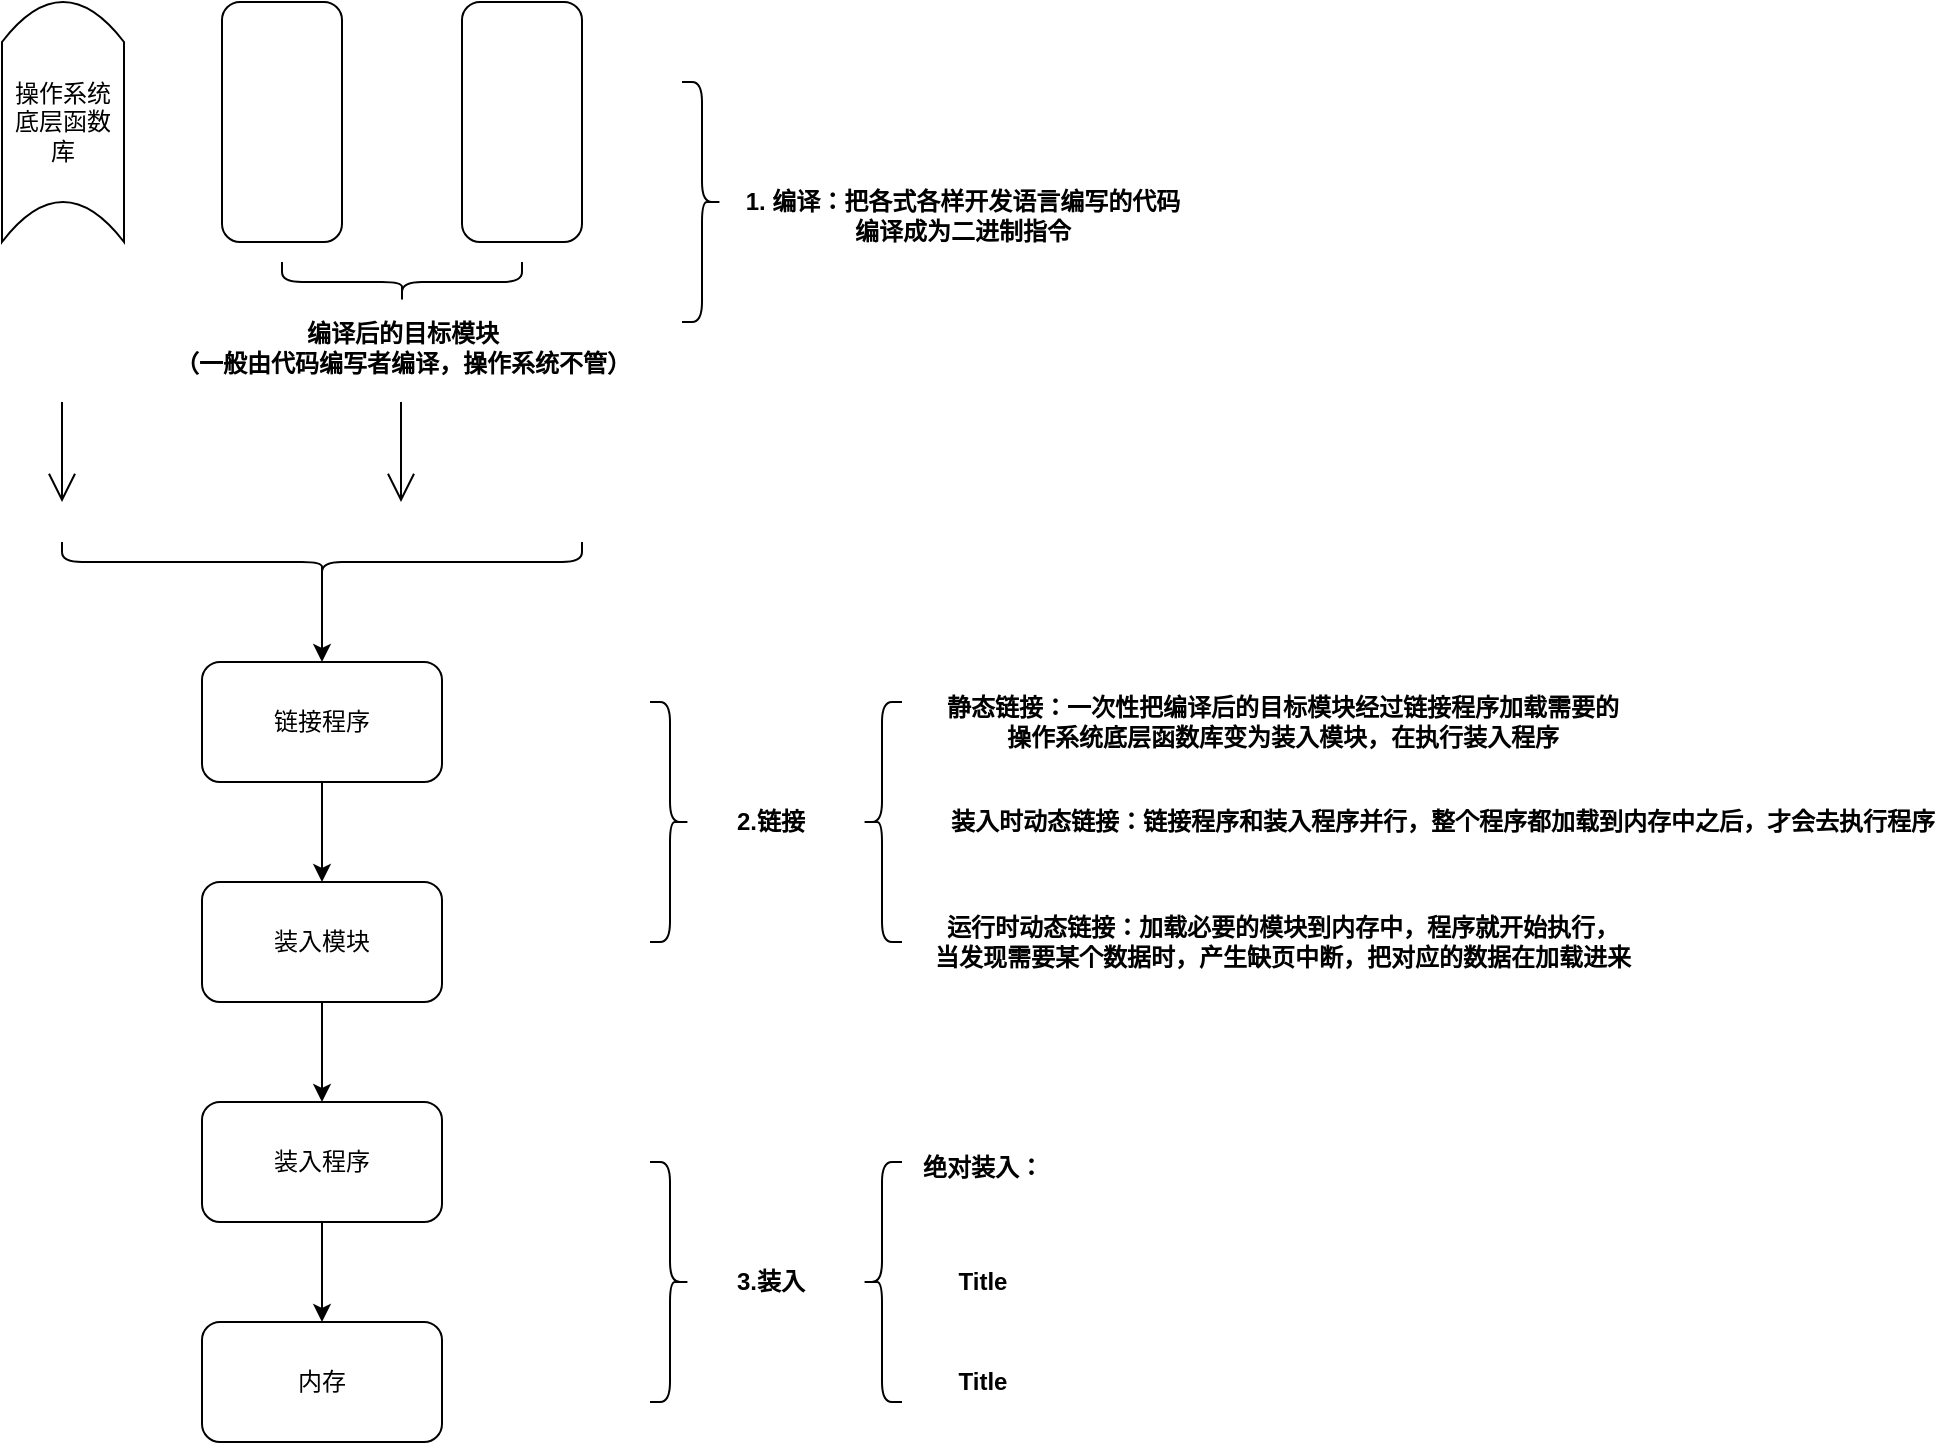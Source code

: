 <mxfile version="21.3.8" type="github">
  <diagram name="第 1 页" id="SMMPnXZLgG_OkL0JwIQL">
    <mxGraphModel dx="1424" dy="770" grid="1" gridSize="10" guides="1" tooltips="1" connect="1" arrows="1" fold="1" page="1" pageScale="1" pageWidth="827" pageHeight="1169" math="0" shadow="0">
      <root>
        <mxCell id="0" />
        <mxCell id="1" parent="0" />
        <mxCell id="BheCtsbC5Pr1tIgJ_9VC-1" value="" style="rounded=1;whiteSpace=wrap;html=1;direction=south;" parent="1" vertex="1">
          <mxGeometry x="200" y="60" width="60" height="120" as="geometry" />
        </mxCell>
        <mxCell id="BheCtsbC5Pr1tIgJ_9VC-2" value="" style="rounded=1;whiteSpace=wrap;html=1;direction=south;" parent="1" vertex="1">
          <mxGeometry x="320" y="60" width="60" height="120" as="geometry" />
        </mxCell>
        <mxCell id="BheCtsbC5Pr1tIgJ_9VC-3" value="操作系统底层函数库" style="shape=dataStorage;whiteSpace=wrap;html=1;fixedSize=1;direction=south;" parent="1" vertex="1">
          <mxGeometry x="90" y="60" width="61" height="120" as="geometry" />
        </mxCell>
        <mxCell id="BheCtsbC5Pr1tIgJ_9VC-4" value="" style="shape=curlyBracket;whiteSpace=wrap;html=1;rounded=1;flipH=1;labelPosition=right;verticalLabelPosition=middle;align=left;verticalAlign=middle;direction=north;" parent="1" vertex="1">
          <mxGeometry x="230" y="190" width="120" height="20" as="geometry" />
        </mxCell>
        <mxCell id="BheCtsbC5Pr1tIgJ_9VC-18" value="编译后的目标模块&lt;br&gt;（一般由代码编写者编译，操作系统不管）" style="text;align=center;fontStyle=1;verticalAlign=middle;spacingLeft=3;spacingRight=3;strokeColor=none;rotatable=0;points=[[0,0.5],[1,0.5]];portConstraint=eastwest;html=1;" parent="1" vertex="1">
          <mxGeometry x="250" y="220" width="80" height="26" as="geometry" />
        </mxCell>
        <mxCell id="BheCtsbC5Pr1tIgJ_9VC-19" value="" style="shape=curlyBracket;whiteSpace=wrap;html=1;rounded=1;flipH=1;labelPosition=right;verticalLabelPosition=middle;align=left;verticalAlign=middle;" parent="1" vertex="1">
          <mxGeometry x="430" y="100" width="20" height="120" as="geometry" />
        </mxCell>
        <mxCell id="BheCtsbC5Pr1tIgJ_9VC-20" value="1. 编译：把各式各样开发语言编写的代码&lt;br&gt;编译成为二进制指令" style="text;align=center;fontStyle=1;verticalAlign=middle;spacingLeft=3;spacingRight=3;strokeColor=none;rotatable=0;points=[[0,0.5],[1,0.5]];portConstraint=eastwest;html=1;" parent="1" vertex="1">
          <mxGeometry x="530" y="154" width="80" height="26" as="geometry" />
        </mxCell>
        <mxCell id="BheCtsbC5Pr1tIgJ_9VC-32" style="edgeStyle=orthogonalEdgeStyle;rounded=0;orthogonalLoop=1;jettySize=auto;html=1;exitX=0.5;exitY=1;exitDx=0;exitDy=0;entryX=0.5;entryY=0;entryDx=0;entryDy=0;" parent="1" source="BheCtsbC5Pr1tIgJ_9VC-22" target="BheCtsbC5Pr1tIgJ_9VC-31" edge="1">
          <mxGeometry relative="1" as="geometry" />
        </mxCell>
        <mxCell id="BheCtsbC5Pr1tIgJ_9VC-22" value="链接程序" style="rounded=1;whiteSpace=wrap;html=1;" parent="1" vertex="1">
          <mxGeometry x="190" y="390" width="120" height="60" as="geometry" />
        </mxCell>
        <mxCell id="BheCtsbC5Pr1tIgJ_9VC-30" style="edgeStyle=orthogonalEdgeStyle;rounded=0;orthogonalLoop=1;jettySize=auto;html=1;exitX=0.1;exitY=0.5;exitDx=0;exitDy=0;exitPerimeter=0;entryX=0.5;entryY=0;entryDx=0;entryDy=0;" parent="1" source="BheCtsbC5Pr1tIgJ_9VC-27" target="BheCtsbC5Pr1tIgJ_9VC-22" edge="1">
          <mxGeometry relative="1" as="geometry" />
        </mxCell>
        <mxCell id="BheCtsbC5Pr1tIgJ_9VC-27" value="" style="shape=curlyBracket;whiteSpace=wrap;html=1;rounded=1;flipH=1;labelPosition=right;verticalLabelPosition=middle;align=left;verticalAlign=middle;direction=north;" parent="1" vertex="1">
          <mxGeometry x="120" y="330" width="260" height="20" as="geometry" />
        </mxCell>
        <mxCell id="BheCtsbC5Pr1tIgJ_9VC-28" value="" style="endArrow=open;endFill=1;endSize=12;html=1;rounded=0;" parent="1" edge="1">
          <mxGeometry width="160" relative="1" as="geometry">
            <mxPoint x="120" y="260" as="sourcePoint" />
            <mxPoint x="120" y="310" as="targetPoint" />
          </mxGeometry>
        </mxCell>
        <mxCell id="BheCtsbC5Pr1tIgJ_9VC-29" value="" style="endArrow=open;endFill=1;endSize=12;html=1;rounded=0;" parent="1" edge="1">
          <mxGeometry width="160" relative="1" as="geometry">
            <mxPoint x="289.5" y="260" as="sourcePoint" />
            <mxPoint x="289.5" y="310" as="targetPoint" />
          </mxGeometry>
        </mxCell>
        <mxCell id="BheCtsbC5Pr1tIgJ_9VC-36" style="edgeStyle=orthogonalEdgeStyle;rounded=0;orthogonalLoop=1;jettySize=auto;html=1;exitX=0.5;exitY=1;exitDx=0;exitDy=0;entryX=0.5;entryY=0;entryDx=0;entryDy=0;" parent="1" source="BheCtsbC5Pr1tIgJ_9VC-31" target="BheCtsbC5Pr1tIgJ_9VC-35" edge="1">
          <mxGeometry relative="1" as="geometry" />
        </mxCell>
        <mxCell id="BheCtsbC5Pr1tIgJ_9VC-31" value="装入模块" style="rounded=1;whiteSpace=wrap;html=1;" parent="1" vertex="1">
          <mxGeometry x="190" y="500" width="120" height="60" as="geometry" />
        </mxCell>
        <mxCell id="BheCtsbC5Pr1tIgJ_9VC-33" value="" style="shape=curlyBracket;whiteSpace=wrap;html=1;rounded=1;flipH=1;labelPosition=right;verticalLabelPosition=middle;align=left;verticalAlign=middle;" parent="1" vertex="1">
          <mxGeometry x="414" y="410" width="20" height="120" as="geometry" />
        </mxCell>
        <mxCell id="BheCtsbC5Pr1tIgJ_9VC-34" value="2.链接" style="text;align=center;fontStyle=1;verticalAlign=middle;spacingLeft=3;spacingRight=3;strokeColor=none;rotatable=0;points=[[0,0.5],[1,0.5]];portConstraint=eastwest;html=1;" parent="1" vertex="1">
          <mxGeometry x="434" y="457" width="80" height="26" as="geometry" />
        </mxCell>
        <mxCell id="BheCtsbC5Pr1tIgJ_9VC-38" style="edgeStyle=orthogonalEdgeStyle;rounded=0;orthogonalLoop=1;jettySize=auto;html=1;exitX=0.5;exitY=1;exitDx=0;exitDy=0;" parent="1" source="BheCtsbC5Pr1tIgJ_9VC-35" target="BheCtsbC5Pr1tIgJ_9VC-37" edge="1">
          <mxGeometry relative="1" as="geometry" />
        </mxCell>
        <mxCell id="BheCtsbC5Pr1tIgJ_9VC-35" value="装入程序" style="rounded=1;whiteSpace=wrap;html=1;" parent="1" vertex="1">
          <mxGeometry x="190" y="610" width="120" height="60" as="geometry" />
        </mxCell>
        <mxCell id="BheCtsbC5Pr1tIgJ_9VC-37" value="内存" style="rounded=1;whiteSpace=wrap;html=1;" parent="1" vertex="1">
          <mxGeometry x="190" y="720" width="120" height="60" as="geometry" />
        </mxCell>
        <mxCell id="BheCtsbC5Pr1tIgJ_9VC-39" value="" style="shape=curlyBracket;whiteSpace=wrap;html=1;rounded=1;flipH=1;labelPosition=right;verticalLabelPosition=middle;align=left;verticalAlign=middle;" parent="1" vertex="1">
          <mxGeometry x="414" y="640" width="20" height="120" as="geometry" />
        </mxCell>
        <mxCell id="BheCtsbC5Pr1tIgJ_9VC-40" value="3.装入" style="text;align=center;fontStyle=1;verticalAlign=middle;spacingLeft=3;spacingRight=3;strokeColor=none;rotatable=0;points=[[0,0.5],[1,0.5]];portConstraint=eastwest;html=1;" parent="1" vertex="1">
          <mxGeometry x="434" y="687" width="80" height="26" as="geometry" />
        </mxCell>
        <mxCell id="BheCtsbC5Pr1tIgJ_9VC-41" value="" style="shape=curlyBracket;whiteSpace=wrap;html=1;rounded=1;labelPosition=left;verticalLabelPosition=middle;align=right;verticalAlign=middle;" parent="1" vertex="1">
          <mxGeometry x="520" y="410" width="20" height="120" as="geometry" />
        </mxCell>
        <mxCell id="BheCtsbC5Pr1tIgJ_9VC-42" value="静态链接：一次性把编译后的目标模块经过链接程序加载需要的&lt;br&gt;操作系统底层函数库变为装入模块，在执行装入程序" style="text;align=center;fontStyle=1;verticalAlign=middle;spacingLeft=3;spacingRight=3;strokeColor=none;rotatable=0;points=[[0,0.5],[1,0.5]];portConstraint=eastwest;html=1;" parent="1" vertex="1">
          <mxGeometry x="690" y="407" width="80" height="26" as="geometry" />
        </mxCell>
        <mxCell id="BheCtsbC5Pr1tIgJ_9VC-43" value="装入时动态链接：链接程序和装入程序并行，整个程序都加载到内存中之后，才会去执行程序" style="text;align=center;fontStyle=1;verticalAlign=middle;spacingLeft=3;spacingRight=3;strokeColor=none;rotatable=0;points=[[0,0.5],[1,0.5]];portConstraint=eastwest;html=1;" parent="1" vertex="1">
          <mxGeometry x="770" y="457" width="80" height="26" as="geometry" />
        </mxCell>
        <mxCell id="BheCtsbC5Pr1tIgJ_9VC-44" value="运行时动态链接：加载必要的模块到内存中，程序就开始执行，&lt;br&gt;当发现需要某个数据时，产生缺页中断，把对应的数据在加载进来" style="text;align=center;fontStyle=1;verticalAlign=middle;spacingLeft=3;spacingRight=3;strokeColor=none;rotatable=0;points=[[0,0.5],[1,0.5]];portConstraint=eastwest;html=1;" parent="1" vertex="1">
          <mxGeometry x="690" y="517" width="80" height="26" as="geometry" />
        </mxCell>
        <mxCell id="P-U8-8gLLuIv1oe31DTD-7" value="" style="shape=curlyBracket;whiteSpace=wrap;html=1;rounded=1;labelPosition=left;verticalLabelPosition=middle;align=right;verticalAlign=middle;" vertex="1" parent="1">
          <mxGeometry x="520" y="640" width="20" height="120" as="geometry" />
        </mxCell>
        <mxCell id="P-U8-8gLLuIv1oe31DTD-9" value="绝对装入：" style="text;align=center;fontStyle=1;verticalAlign=middle;spacingLeft=3;spacingRight=3;strokeColor=none;rotatable=0;points=[[0,0.5],[1,0.5]];portConstraint=eastwest;html=1;" vertex="1" parent="1">
          <mxGeometry x="540" y="630" width="80" height="26" as="geometry" />
        </mxCell>
        <mxCell id="P-U8-8gLLuIv1oe31DTD-10" value="Title" style="text;align=center;fontStyle=1;verticalAlign=middle;spacingLeft=3;spacingRight=3;strokeColor=none;rotatable=0;points=[[0,0.5],[1,0.5]];portConstraint=eastwest;html=1;" vertex="1" parent="1">
          <mxGeometry x="540" y="687" width="80" height="26" as="geometry" />
        </mxCell>
        <mxCell id="P-U8-8gLLuIv1oe31DTD-11" value="Title" style="text;align=center;fontStyle=1;verticalAlign=middle;spacingLeft=3;spacingRight=3;strokeColor=none;rotatable=0;points=[[0,0.5],[1,0.5]];portConstraint=eastwest;html=1;" vertex="1" parent="1">
          <mxGeometry x="540" y="737" width="80" height="26" as="geometry" />
        </mxCell>
      </root>
    </mxGraphModel>
  </diagram>
</mxfile>
